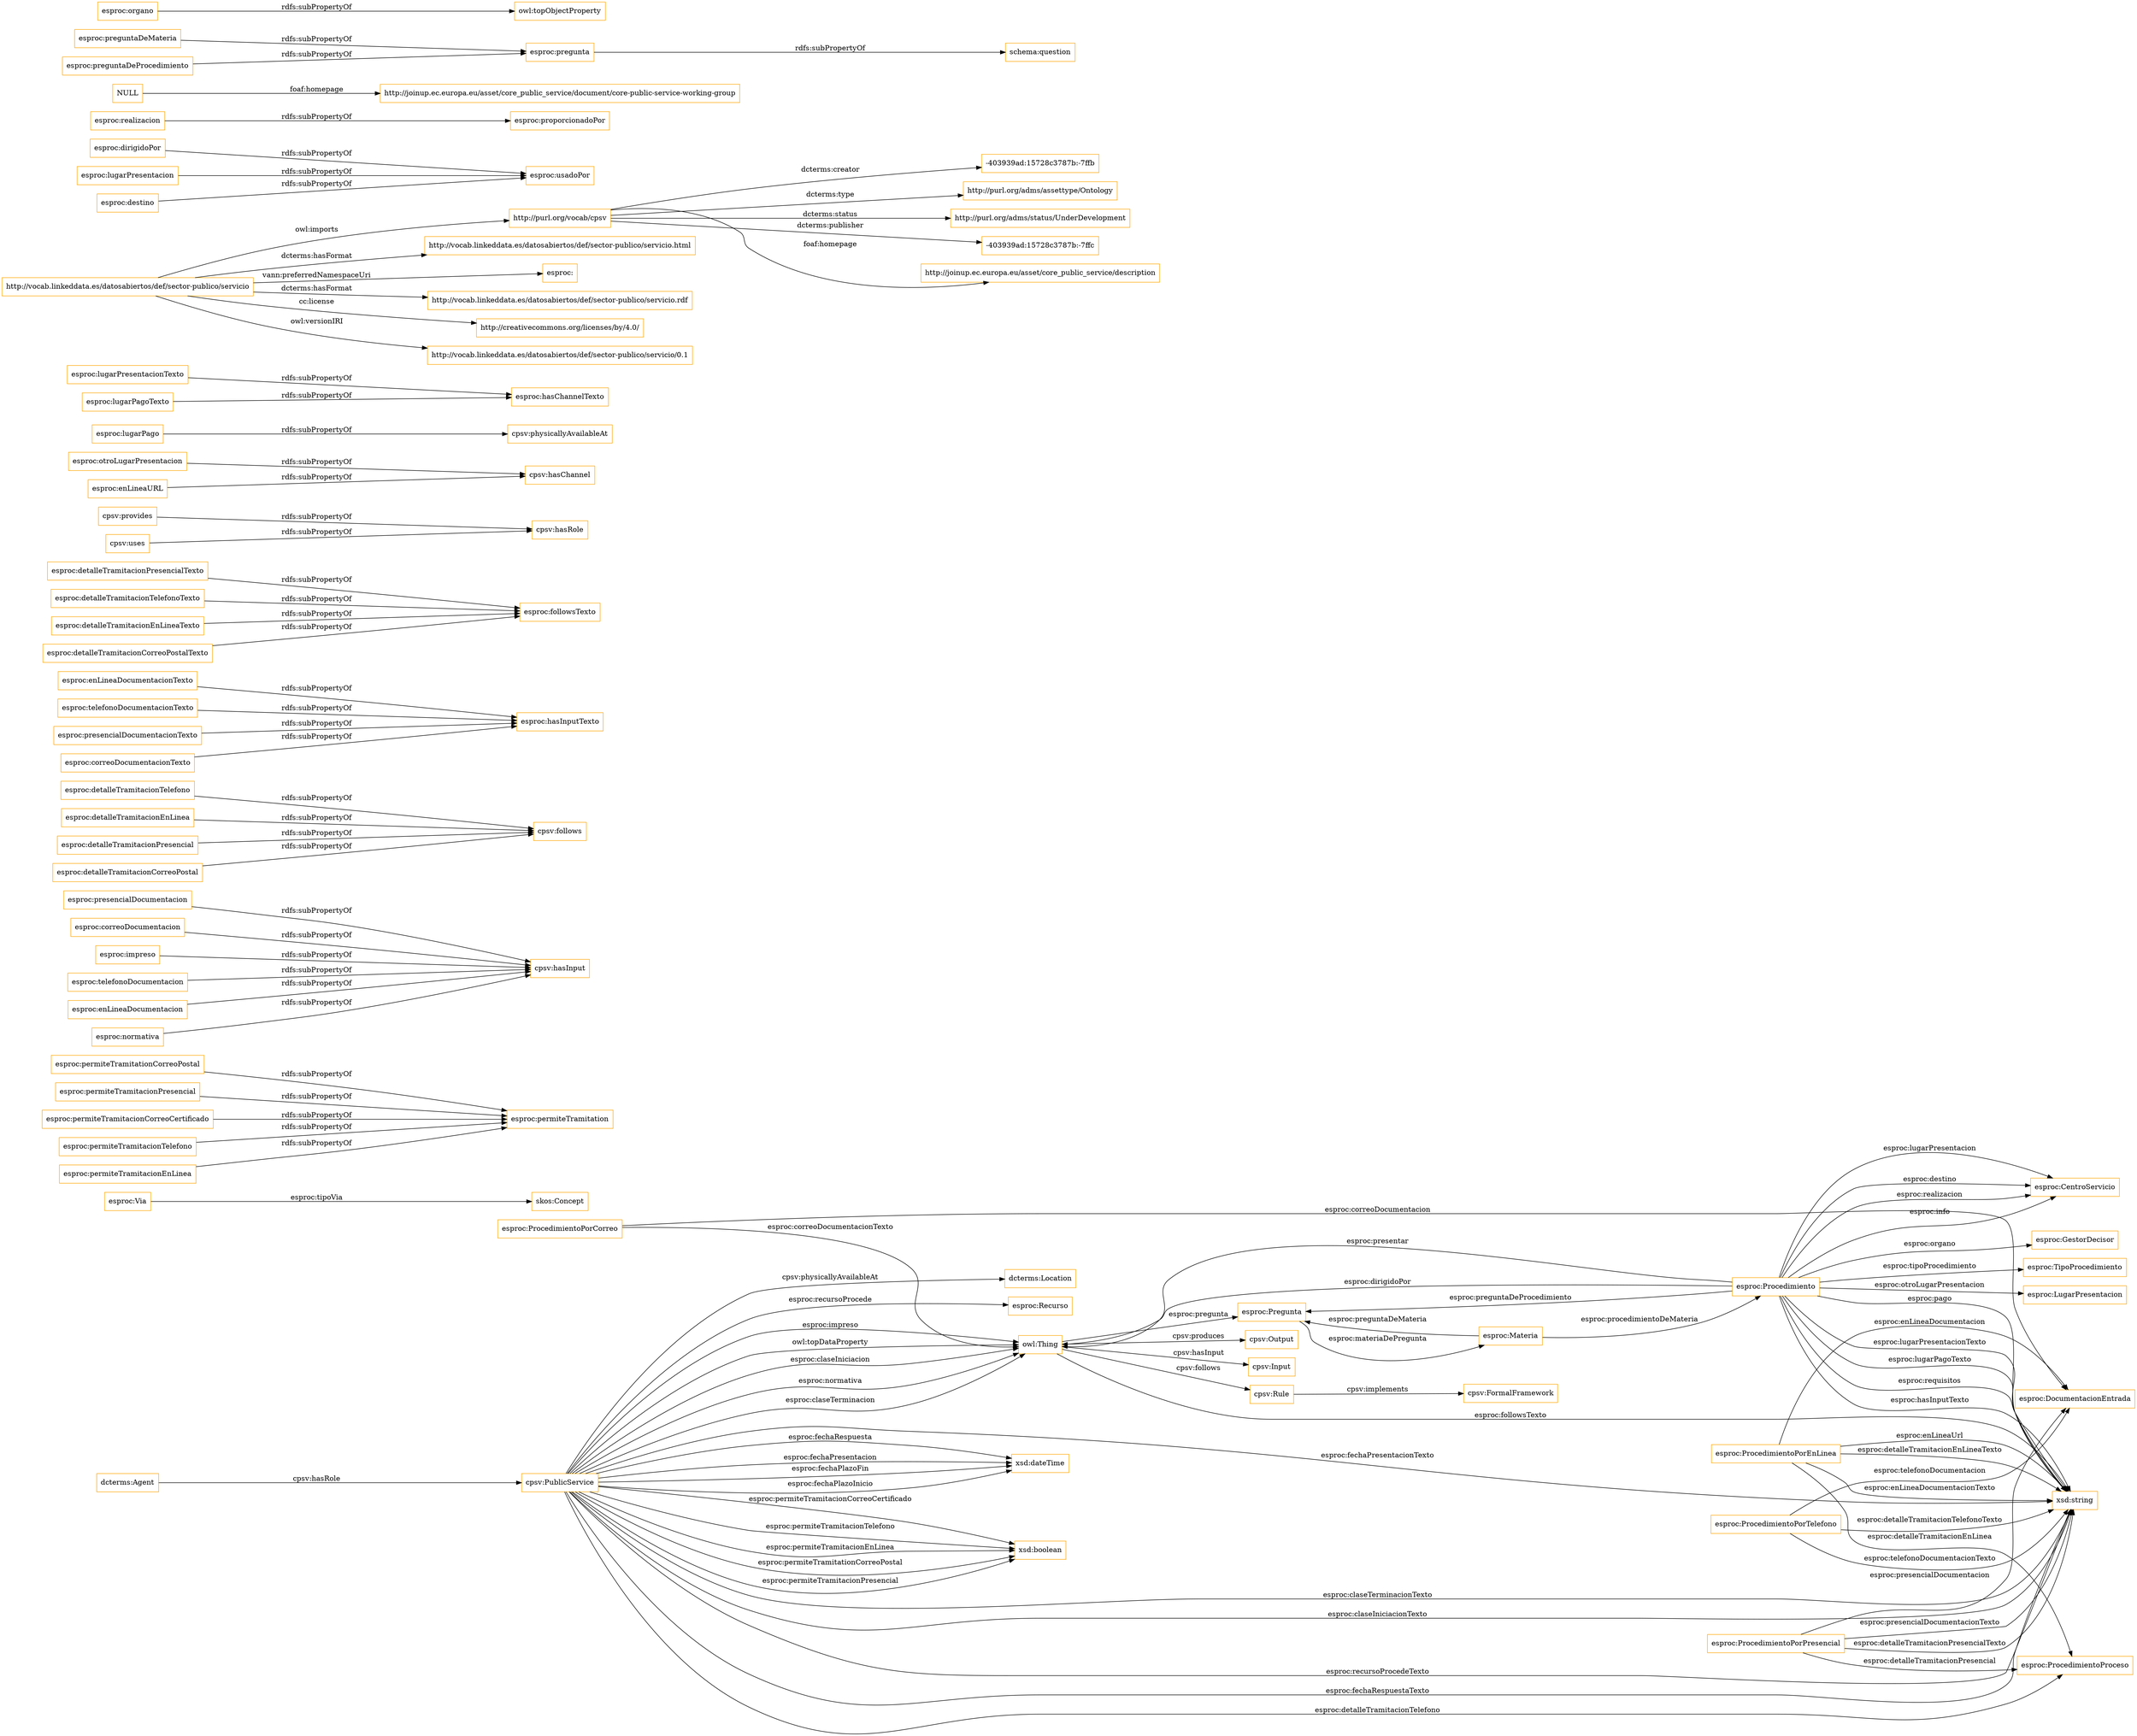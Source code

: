 digraph ar2dtool_diagram { 
rankdir=LR;
size="1501"
node [shape = rectangle, color="orange"]; "esproc:Recurso" "esproc:Via" "esproc:ProcedimientoPorEnLinea" "esproc:CentroServicio" "esproc:GestorDecisor" "esproc:DocumentacionEntrada" "esproc:TipoProcedimiento" "esproc:ProcedimientoPorCorreo" "esproc:ProcedimientoPorTelefono" "esproc:Procedimiento" "esproc:ProcedimientoProceso" "esproc:Pregunta" "skos:Concept" "esproc:Materia" "esproc:LugarPresentacion" "esproc:ProcedimientoPorPresencial" "cpsv:FormalFramework" "cpsv:Output" "cpsv:Input" "cpsv:Rule" "cpsv:PublicService" ; /*classes style*/
	"esproc:permiteTramitationCorreoPostal" -> "esproc:permiteTramitation" [ label = "rdfs:subPropertyOf" ];
	"esproc:permiteTramitacionPresencial" -> "esproc:permiteTramitation" [ label = "rdfs:subPropertyOf" ];
	"esproc:presencialDocumentacion" -> "cpsv:hasInput" [ label = "rdfs:subPropertyOf" ];
	"esproc:detalleTramitacionTelefono" -> "cpsv:follows" [ label = "rdfs:subPropertyOf" ];
	"esproc:enLineaDocumentacionTexto" -> "esproc:hasInputTexto" [ label = "rdfs:subPropertyOf" ];
	"esproc:detalleTramitacionPresencialTexto" -> "esproc:followsTexto" [ label = "rdfs:subPropertyOf" ];
	"cpsv:provides" -> "cpsv:hasRole" [ label = "rdfs:subPropertyOf" ];
	"esproc:detalleTramitacionEnLinea" -> "cpsv:follows" [ label = "rdfs:subPropertyOf" ];
	"esproc:otroLugarPresentacion" -> "cpsv:hasChannel" [ label = "rdfs:subPropertyOf" ];
	"esproc:enLineaURL" -> "cpsv:hasChannel" [ label = "rdfs:subPropertyOf" ];
	"esproc:lugarPago" -> "cpsv:physicallyAvailableAt" [ label = "rdfs:subPropertyOf" ];
	"esproc:telefonoDocumentacionTexto" -> "esproc:hasInputTexto" [ label = "rdfs:subPropertyOf" ];
	"esproc:correoDocumentacion" -> "cpsv:hasInput" [ label = "rdfs:subPropertyOf" ];
	"esproc:lugarPresentacionTexto" -> "esproc:hasChannelTexto" [ label = "rdfs:subPropertyOf" ];
	"esproc:permiteTramitacionCorreoCertificado" -> "esproc:permiteTramitation" [ label = "rdfs:subPropertyOf" ];
	"esproc:permiteTramitacionTelefono" -> "esproc:permiteTramitation" [ label = "rdfs:subPropertyOf" ];
	"http://purl.org/vocab/cpsv" -> "-403939ad:15728c3787b:-7ffb" [ label = "dcterms:creator" ];
	"http://purl.org/vocab/cpsv" -> "http://purl.org/adms/assettype/Ontology" [ label = "dcterms:type" ];
	"http://purl.org/vocab/cpsv" -> "http://purl.org/adms/status/UnderDevelopment" [ label = "dcterms:status" ];
	"http://purl.org/vocab/cpsv" -> "-403939ad:15728c3787b:-7ffc" [ label = "dcterms:publisher" ];
	"http://purl.org/vocab/cpsv" -> "http://joinup.ec.europa.eu/asset/core_public_service/description" [ label = "foaf:homepage" ];
	"esproc:impreso" -> "cpsv:hasInput" [ label = "rdfs:subPropertyOf" ];
	"esproc:dirigidoPor" -> "esproc:usadoPor" [ label = "rdfs:subPropertyOf" ];
	"esproc:permiteTramitacionEnLinea" -> "esproc:permiteTramitation" [ label = "rdfs:subPropertyOf" ];
	"esproc:presencialDocumentacionTexto" -> "esproc:hasInputTexto" [ label = "rdfs:subPropertyOf" ];
	"esproc:realizacion" -> "esproc:proporcionadoPor" [ label = "rdfs:subPropertyOf" ];
	"NULL" -> "http://joinup.ec.europa.eu/asset/core_public_service/document/core-public-service-working-group" [ label = "foaf:homepage" ];
	"esproc:detalleTramitacionTelefonoTexto" -> "esproc:followsTexto" [ label = "rdfs:subPropertyOf" ];
	"esproc:detalleTramitacionEnLineaTexto" -> "esproc:followsTexto" [ label = "rdfs:subPropertyOf" ];
	"esproc:detalleTramitacionPresencial" -> "cpsv:follows" [ label = "rdfs:subPropertyOf" ];
	"esproc:telefonoDocumentacion" -> "cpsv:hasInput" [ label = "rdfs:subPropertyOf" ];
	"esproc:correoDocumentacionTexto" -> "esproc:hasInputTexto" [ label = "rdfs:subPropertyOf" ];
	"esproc:preguntaDeMateria" -> "esproc:pregunta" [ label = "rdfs:subPropertyOf" ];
	"esproc:detalleTramitacionCorreoPostal" -> "cpsv:follows" [ label = "rdfs:subPropertyOf" ];
	"http://vocab.linkeddata.es/datosabiertos/def/sector-publico/servicio" -> "http://vocab.linkeddata.es/datosabiertos/def/sector-publico/servicio.html" [ label = "dcterms:hasFormat" ];
	"http://vocab.linkeddata.es/datosabiertos/def/sector-publico/servicio" -> "esproc:" [ label = "vann:preferredNamespaceUri" ];
	"http://vocab.linkeddata.es/datosabiertos/def/sector-publico/servicio" -> "http://vocab.linkeddata.es/datosabiertos/def/sector-publico/servicio.rdf" [ label = "dcterms:hasFormat" ];
	"http://vocab.linkeddata.es/datosabiertos/def/sector-publico/servicio" -> "http://creativecommons.org/licenses/by/4.0/" [ label = "cc:license" ];
	"http://vocab.linkeddata.es/datosabiertos/def/sector-publico/servicio" -> "http://vocab.linkeddata.es/datosabiertos/def/sector-publico/servicio/0.1" [ label = "owl:versionIRI" ];
	"http://vocab.linkeddata.es/datosabiertos/def/sector-publico/servicio" -> "http://purl.org/vocab/cpsv" [ label = "owl:imports" ];
	"esproc:pregunta" -> "schema:question" [ label = "rdfs:subPropertyOf" ];
	"esproc:detalleTramitacionCorreoPostalTexto" -> "esproc:followsTexto" [ label = "rdfs:subPropertyOf" ];
	"esproc:organo" -> "owl:topObjectProperty" [ label = "rdfs:subPropertyOf" ];
	"esproc:lugarPresentacion" -> "esproc:usadoPor" [ label = "rdfs:subPropertyOf" ];
	"esproc:enLineaDocumentacion" -> "cpsv:hasInput" [ label = "rdfs:subPropertyOf" ];
	"esproc:preguntaDeProcedimiento" -> "esproc:pregunta" [ label = "rdfs:subPropertyOf" ];
	"esproc:lugarPagoTexto" -> "esproc:hasChannelTexto" [ label = "rdfs:subPropertyOf" ];
	"esproc:normativa" -> "cpsv:hasInput" [ label = "rdfs:subPropertyOf" ];
	"cpsv:uses" -> "cpsv:hasRole" [ label = "rdfs:subPropertyOf" ];
	"esproc:destino" -> "esproc:usadoPor" [ label = "rdfs:subPropertyOf" ];
	"esproc:Procedimiento" -> "esproc:CentroServicio" [ label = "esproc:info" ];
	"esproc:Procedimiento" -> "esproc:TipoProcedimiento" [ label = "esproc:tipoProcedimiento" ];
	"cpsv:PublicService" -> "xsd:boolean" [ label = "esproc:permiteTramitacionTelefono" ];
	"esproc:Procedimiento" -> "owl:Thing" [ label = "esproc:presentar" ];
	"cpsv:PublicService" -> "xsd:boolean" [ label = "esproc:permiteTramitacionEnLinea" ];
	"owl:Thing" -> "esproc:Pregunta" [ label = "esproc:pregunta" ];
	"esproc:ProcedimientoPorEnLinea" -> "xsd:string" [ label = "esproc:detalleTramitacionEnLineaTexto" ];
	"esproc:Procedimiento" -> "esproc:Pregunta" [ label = "esproc:preguntaDeProcedimiento" ];
	"esproc:ProcedimientoPorEnLinea" -> "xsd:string" [ label = "esproc:enLineaDocumentacionTexto" ];
	"cpsv:PublicService" -> "xsd:string" [ label = "esproc:fechaPresentacionTexto" ];
	"cpsv:PublicService" -> "xsd:string" [ label = "esproc:claseTerminacionTexto" ];
	"cpsv:PublicService" -> "xsd:dateTime" [ label = "esproc:fechaPlazoFin" ];
	"cpsv:PublicService" -> "owl:Thing" [ label = "esproc:claseIniciacion" ];
	"cpsv:PublicService" -> "xsd:string" [ label = "esproc:recursoProcedeTexto" ];
	"esproc:Procedimiento" -> "esproc:LugarPresentacion" [ label = "esproc:otroLugarPresentacion" ];
	"esproc:Procedimiento" -> "esproc:GestorDecisor" [ label = "esproc:organo" ];
	"esproc:ProcedimientoPorPresencial" -> "xsd:string" [ label = "esproc:presencialDocumentacionTexto" ];
	"cpsv:PublicService" -> "owl:Thing" [ label = "esproc:normativa" ];
	"cpsv:PublicService" -> "xsd:string" [ label = "esproc:fechaRespuestaTexto" ];
	"esproc:Procedimiento" -> "owl:Thing" [ label = "esproc:dirigidoPor" ];
	"esproc:Procedimiento" -> "esproc:CentroServicio" [ label = "esproc:lugarPresentacion" ];
	"esproc:ProcedimientoPorPresencial" -> "esproc:DocumentacionEntrada" [ label = "esproc:presencialDocumentacion" ];
	"cpsv:PublicService" -> "xsd:boolean" [ label = "esproc:permiteTramitationCorreoPostal" ];
	"esproc:Procedimiento" -> "esproc:CentroServicio" [ label = "esproc:destino" ];
	"esproc:ProcedimientoPorEnLinea" -> "esproc:ProcedimientoProceso" [ label = "esproc:detalleTramitacionEnLinea" ];
	"esproc:ProcedimientoPorPresencial" -> "xsd:string" [ label = "esproc:detalleTramitacionPresencialTexto" ];
	"esproc:Pregunta" -> "esproc:Materia" [ label = "esproc:materiaDePregunta" ];
	"esproc:ProcedimientoPorCorreo" -> "owl:Thing" [ label = "esproc:correoDocumentacionTexto" ];
	"cpsv:PublicService" -> "owl:Thing" [ label = "esproc:claseTerminacion" ];
	"cpsv:PublicService" -> "xsd:dateTime" [ label = "esproc:fechaPlazoInicio" ];
	"cpsv:PublicService" -> "dcterms:Location" [ label = "cpsv:physicallyAvailableAt" ];
	"esproc:Procedimiento" -> "esproc:CentroServicio" [ label = "esproc:realizacion" ];
	"esproc:Procedimiento" -> "xsd:string" [ label = "esproc:lugarPagoTexto" ];
	"cpsv:PublicService" -> "owl:Thing" [ label = "esproc:impreso" ];
	"esproc:ProcedimientoPorTelefono" -> "esproc:DocumentacionEntrada" [ label = "esproc:telefonoDocumentacion" ];
	"esproc:Procedimiento" -> "xsd:string" [ label = "esproc:requisitos" ];
	"esproc:ProcedimientoPorTelefono" -> "xsd:string" [ label = "esproc:telefonoDocumentacionTexto" ];
	"cpsv:PublicService" -> "esproc:Recurso" [ label = "esproc:recursoProcede" ];
	"esproc:Materia" -> "esproc:Procedimiento" [ label = "esproc:procedimientoDeMateria" ];
	"cpsv:PublicService" -> "xsd:boolean" [ label = "esproc:permiteTramitacionPresencial" ];
	"cpsv:PublicService" -> "xsd:dateTime" [ label = "esproc:fechaRespuesta" ];
	"owl:Thing" -> "cpsv:Input" [ label = "cpsv:hasInput" ];
	"esproc:ProcedimientoPorCorreo" -> "esproc:DocumentacionEntrada" [ label = "esproc:correoDocumentacion" ];
	"cpsv:PublicService" -> "owl:Thing" [ label = "owl:topDataProperty" ];
	"esproc:ProcedimientoPorTelefono" -> "xsd:string" [ label = "esproc:detalleTramitacionTelefonoTexto" ];
	"esproc:ProcedimientoPorPresencial" -> "esproc:ProcedimientoProceso" [ label = "esproc:detalleTramitacionPresencial" ];
	"esproc:ProcedimientoPorEnLinea" -> "xsd:string" [ label = "esproc:enLineaUrl" ];
	"esproc:Materia" -> "esproc:Pregunta" [ label = "esproc:preguntaDeMateria" ];
	"cpsv:PublicService" -> "xsd:dateTime" [ label = "esproc:fechaPresentacion" ];
	"esproc:Procedimiento" -> "xsd:string" [ label = "esproc:hasInputTexto" ];
	"cpsv:PublicService" -> "esproc:ProcedimientoProceso" [ label = "esproc:detalleTramitacionTelefono" ];
	"cpsv:PublicService" -> "xsd:boolean" [ label = "esproc:permiteTramitacionCorreoCertificado" ];
	"owl:Thing" -> "xsd:string" [ label = "esproc:followsTexto" ];
	"cpsv:PublicService" -> "xsd:string" [ label = "esproc:claseIniciacionTexto" ];
	"cpsv:Rule" -> "cpsv:FormalFramework" [ label = "cpsv:implements" ];
	"esproc:Procedimiento" -> "xsd:string" [ label = "esproc:pago" ];
	"esproc:Via" -> "skos:Concept" [ label = "esproc:tipoVia" ];
	"esproc:ProcedimientoPorEnLinea" -> "esproc:DocumentacionEntrada" [ label = "esproc:enLineaDocumentacion" ];
	"dcterms:Agent" -> "cpsv:PublicService" [ label = "cpsv:hasRole" ];
	"owl:Thing" -> "cpsv:Rule" [ label = "cpsv:follows" ];
	"esproc:Procedimiento" -> "xsd:string" [ label = "esproc:lugarPresentacionTexto" ];
	"owl:Thing" -> "cpsv:Output" [ label = "cpsv:produces" ];

}

